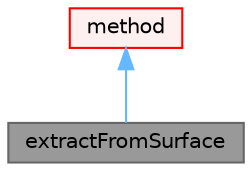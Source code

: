 digraph "extractFromSurface"
{
 // LATEX_PDF_SIZE
  bgcolor="transparent";
  edge [fontname=Helvetica,fontsize=10,labelfontname=Helvetica,labelfontsize=10];
  node [fontname=Helvetica,fontsize=10,shape=box,height=0.2,width=0.4];
  Node1 [id="Node000001",label="extractFromSurface",height=0.2,width=0.4,color="gray40", fillcolor="grey60", style="filled", fontcolor="black",tooltip="Run-time selectable surface feature extraction - extract from surface."];
  Node2 -> Node1 [id="edge1_Node000001_Node000002",dir="back",color="steelblue1",style="solid",tooltip=" "];
  Node2 [id="Node000002",label="method",height=0.2,width=0.4,color="red", fillcolor="#FFF0F0", style="filled",URL="$classFoam_1_1surfaceFeaturesExtraction_1_1method.html",tooltip="Abstract base for run-time selectable surface feature extraction methods."];
}
